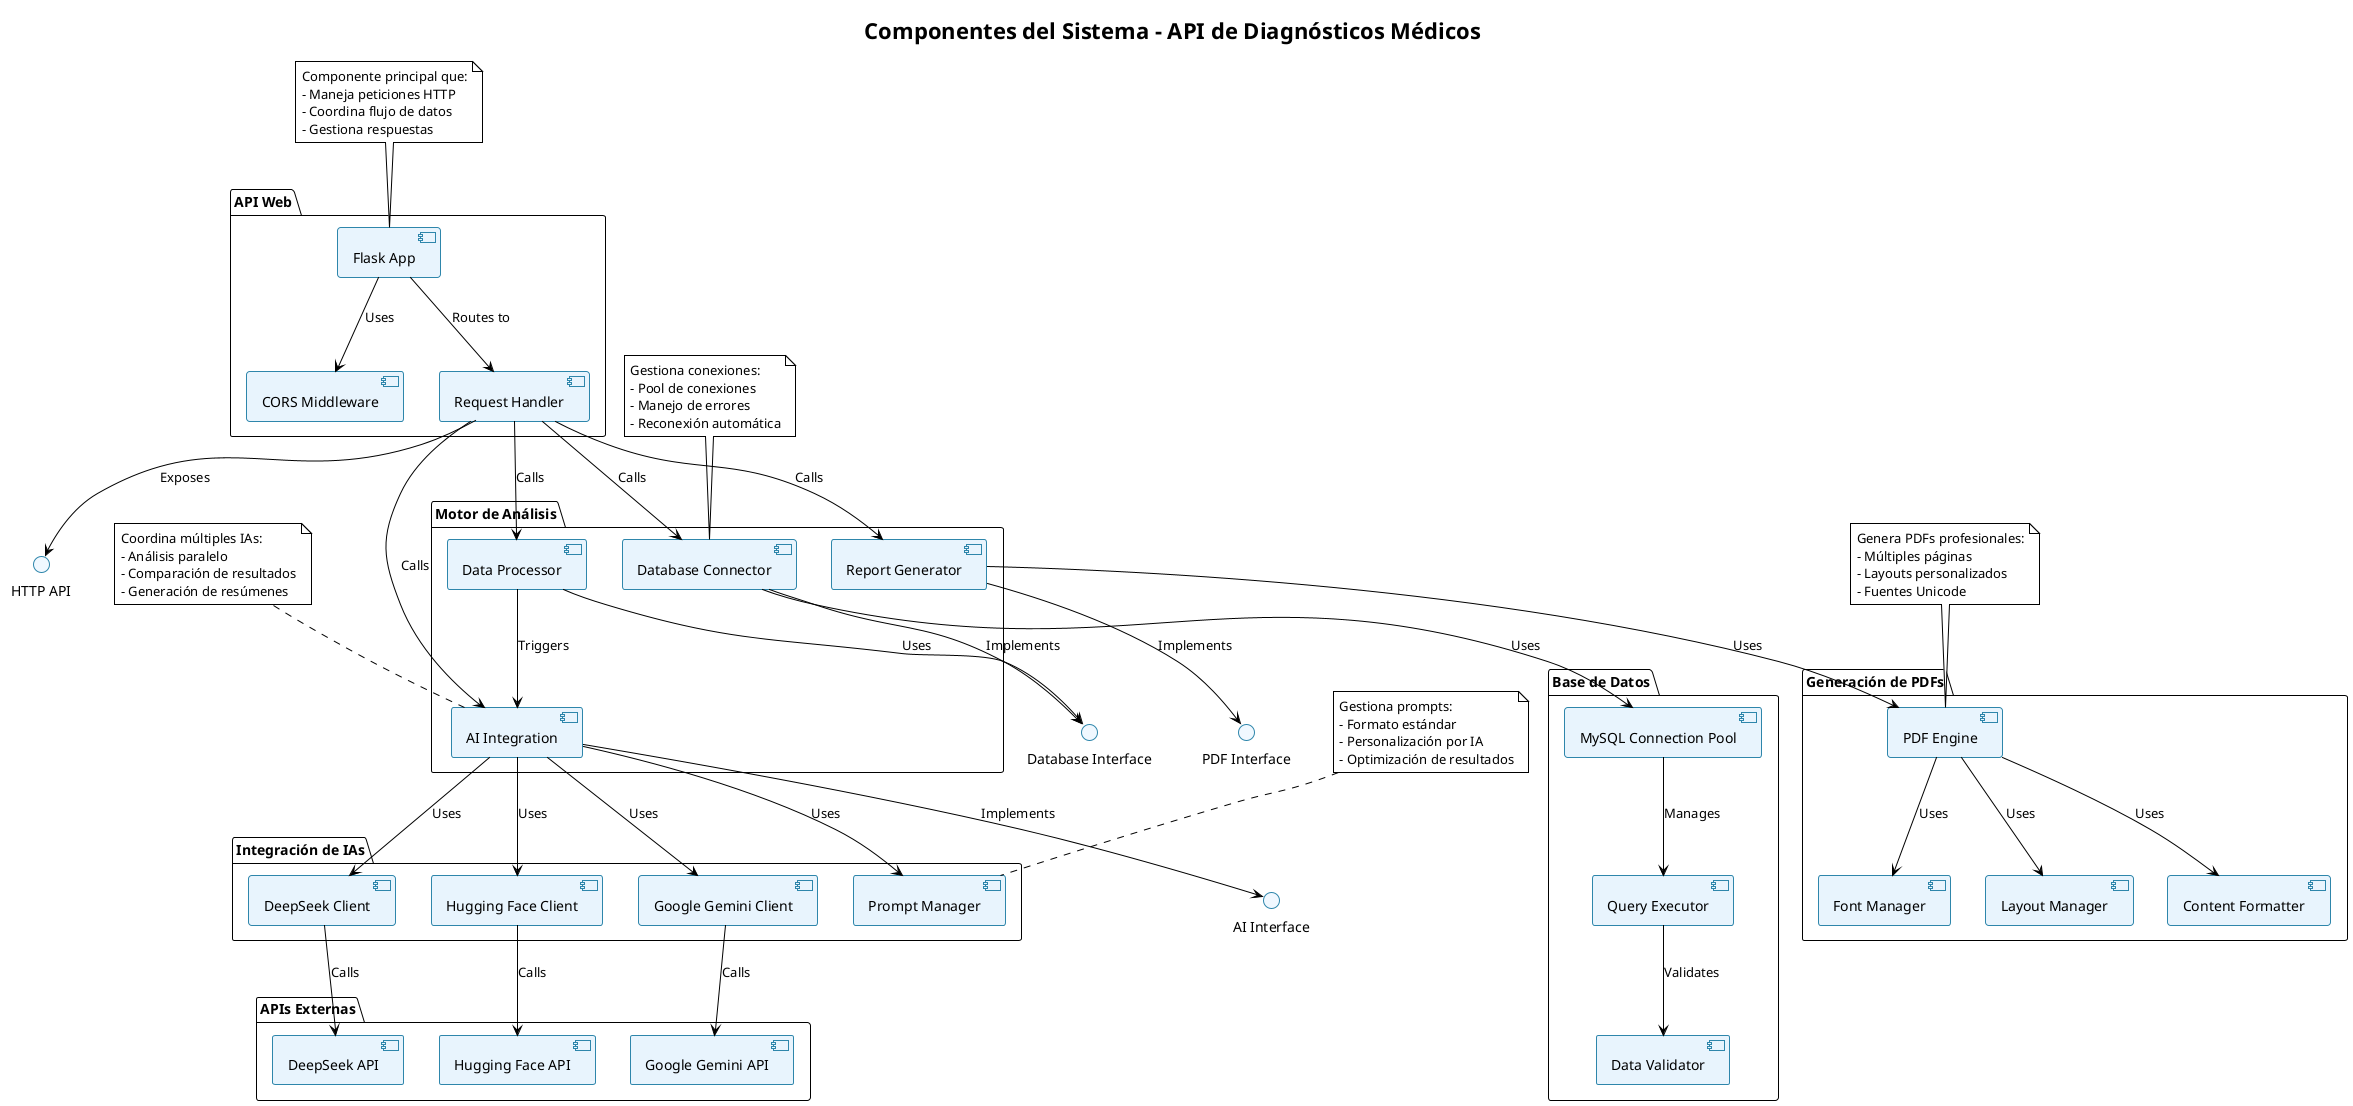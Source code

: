 @startuml Componentes del Sistema
!theme plain
skinparam backgroundColor #FFFFFF
skinparam componentBackgroundColor #E8F4FD
skinparam componentBorderColor #2E86AB
skinparam interfaceBackgroundColor #F0F8FF
skinparam interfaceBorderColor #2E86AB

title Componentes del Sistema - API de Diagnósticos Médicos

package "API Web" {
    [Flask App] as flask
    [CORS Middleware] as cors
    [Request Handler] as handler
}

package "Motor de Análisis" {
    [Database Connector] as db_conn
    [Data Processor] as processor
    [AI Integration] as ai_integration
    [Report Generator] as report_gen
}

package "Integración de IAs" {
    [Google Gemini Client] as gemini_client
    [DeepSeek Client] as deepseek_client
    [Hugging Face Client] as hf_client
    [Prompt Manager] as prompt_mgr
}

package "Generación de PDFs" {
    [PDF Engine] as pdf_engine
    [Font Manager] as font_mgr
    [Layout Manager] as layout_mgr
    [Content Formatter] as content_fmt
}

package "Base de Datos" {
    [MySQL Connection Pool] as mysql_pool
    [Query Executor] as query_exec
    [Data Validator] as validator
}

package "APIs Externas" {
    [Google Gemini API] as gemini_api
    [DeepSeek API] as deepseek_api
    [Hugging Face API] as hf_api
}

' Interfaces entre componentes
interface "HTTP API" as http_interface
interface "Database Interface" as db_interface
interface "AI Interface" as ai_interface
interface "PDF Interface" as pdf_interface

' Conexiones principales
flask --> cors : Uses
flask --> handler : Routes to
handler --> http_interface : Exposes

handler --> db_conn : Calls
handler --> processor : Calls
handler --> ai_integration : Calls
handler --> report_gen : Calls

db_conn --> db_interface : Implements
db_conn --> mysql_pool : Uses
mysql_pool --> query_exec : Manages
query_exec --> validator : Validates

processor --> db_interface : Uses
processor --> ai_integration : Triggers

ai_integration --> ai_interface : Implements
ai_integration --> gemini_client : Uses
ai_integration --> deepseek_client : Uses
ai_integration --> hf_client : Uses
ai_integration --> prompt_mgr : Uses

gemini_client --> gemini_api : Calls
deepseek_client --> deepseek_api : Calls
hf_client --> hf_api : Calls

report_gen --> pdf_interface : Implements
report_gen --> pdf_engine : Uses
pdf_engine --> font_mgr : Uses
pdf_engine --> layout_mgr : Uses
pdf_engine --> content_fmt : Uses

' Notas explicativas
note top of flask
Componente principal que:
- Maneja peticiones HTTP
- Coordina flujo de datos
- Gestiona respuestas
end note

note top of ai_integration
Coordina múltiples IAs:
- Análisis paralelo
- Comparación de resultados
- Generación de resúmenes
end note

note top of pdf_engine
Genera PDFs profesionales:
- Múltiples páginas
- Layouts personalizados
- Fuentes Unicode
end note

note top of db_conn
Gestiona conexiones:
- Pool de conexiones
- Manejo de errores
- Reconexión automática
end note

note top of prompt_mgr
Gestiona prompts:
- Formato estándar
- Personalización por IA
- Optimización de resultados
end note

@enduml


